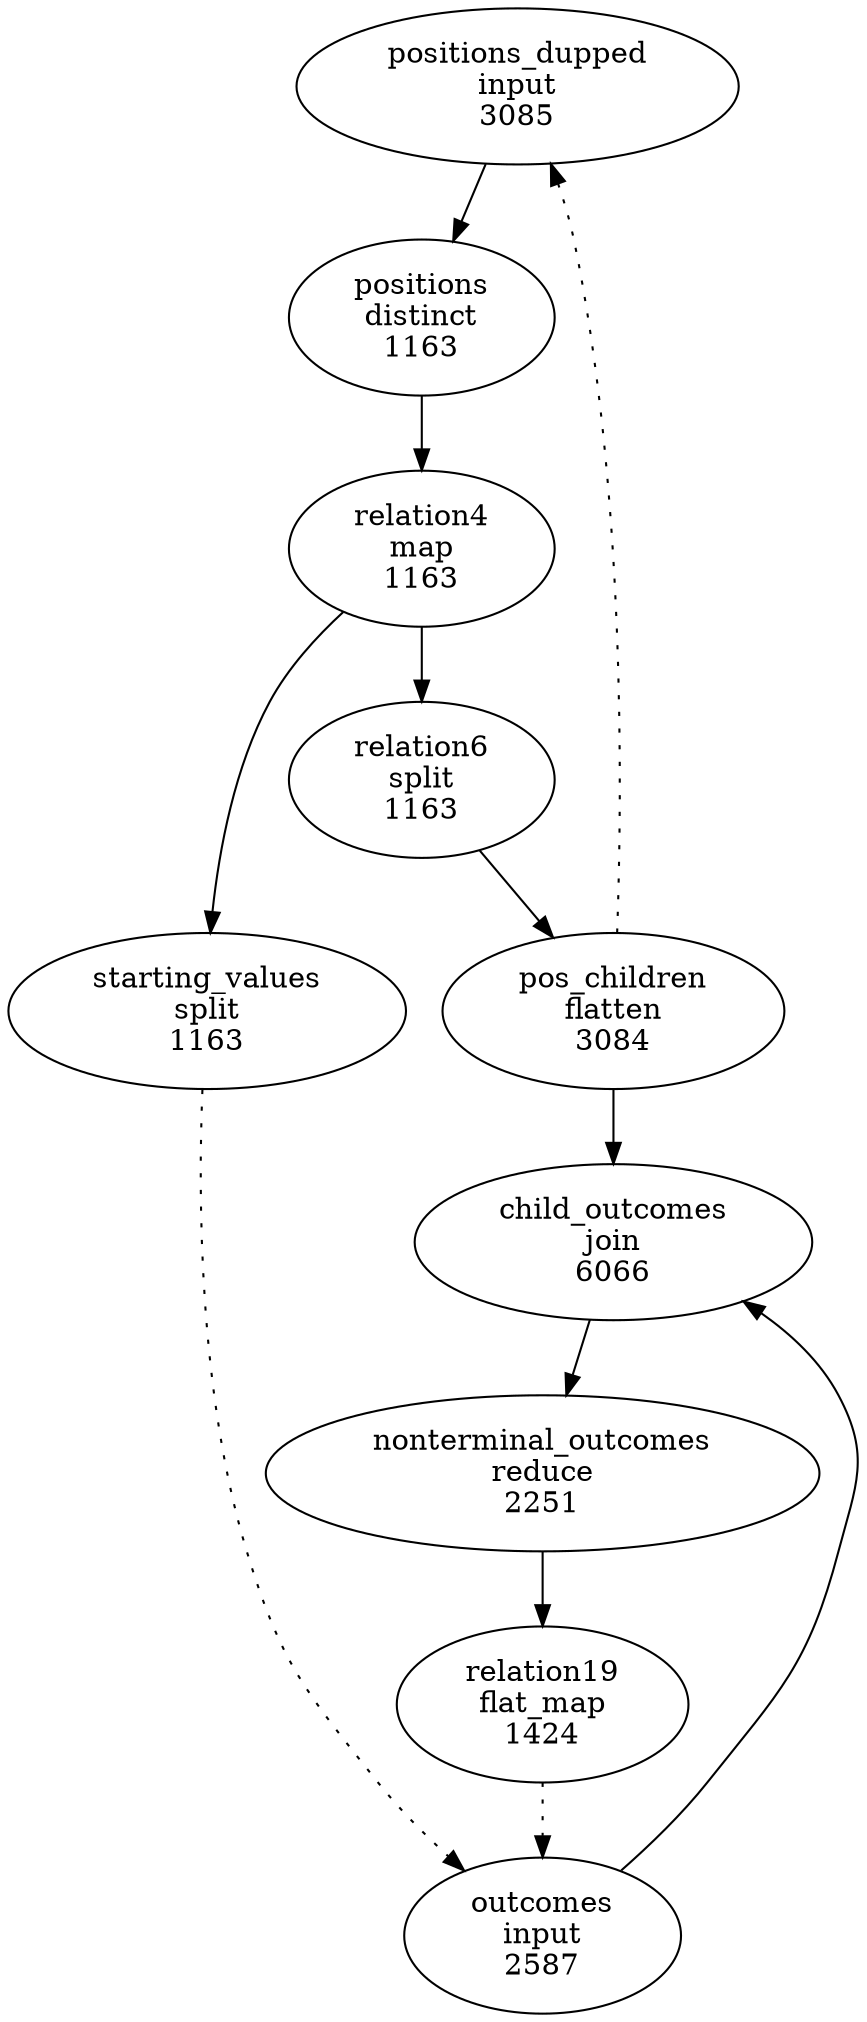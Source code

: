 digraph flow {
  node0 [label=< positions_dupped <br/> input <br/> 3085 >];
  node2 [label=< positions <br/> distinct <br/> 1163 >];
  node0 -> node2;
  node4 [label=< relation4 <br/> map <br/> 1163 >];
  node2 -> node4;
  node6 [label=< relation6 <br/> split <br/> 1163 >];
  node4 -> node6;
  node7 [label=< starting_values <br/> split <br/> 1163 >];
  node4 -> node7;
  node8 [label=< pos_children <br/> flatten <br/> 3084 >];
  node6 -> node8;
  node12 [label=< outcomes <br/> input <br/> 2587 >];
  node15 [label=< child_outcomes <br/> join <br/> 6066 >];
  node8 -> node15;
  node12 -> node15;
  node17 [label=< nonterminal_outcomes <br/> reduce <br/> 2251 >];
  node15 -> node17;
  node19 [label=< relation19 <br/> flat_map <br/> 1424 >];
  node17 -> node19;
  node8 -> node0 [style=dotted];
  node7 -> node12 [style=dotted];
  node19 -> node12 [style=dotted];
}
